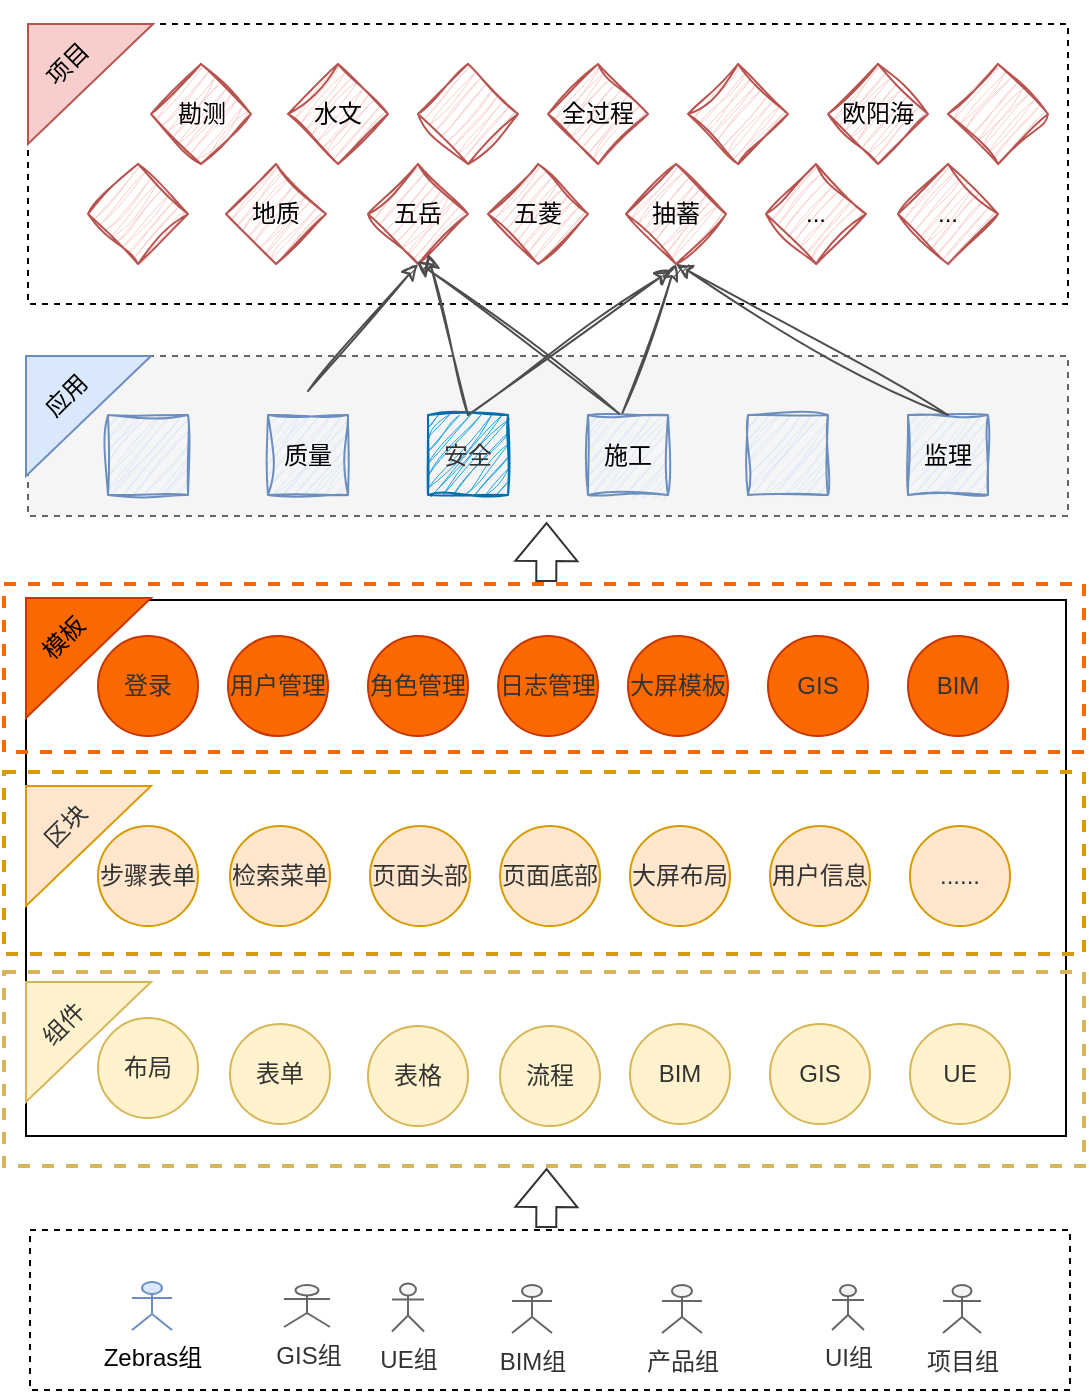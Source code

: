 <mxfile version="23.1.5" type="github">
  <diagram name="第 1 页" id="_P4C-NIC0c6lGI55AIVs">
    <mxGraphModel dx="1254" dy="673" grid="1" gridSize="10" guides="1" tooltips="1" connect="1" arrows="1" fold="1" page="1" pageScale="1" pageWidth="827" pageHeight="1169" math="0" shadow="0">
      <root>
        <mxCell id="0" />
        <mxCell id="1" parent="0" />
        <mxCell id="anlMMiIjX-qQsy4AaUph-20" value="" style="rounded=0;whiteSpace=wrap;html=1;dashed=1;" vertex="1" parent="1">
          <mxGeometry x="121" y="787" width="520" height="80" as="geometry" />
        </mxCell>
        <mxCell id="anlMMiIjX-qQsy4AaUph-12" value="" style="rounded=0;whiteSpace=wrap;html=1;dashed=1;" vertex="1" parent="1">
          <mxGeometry x="120" y="184" width="520" height="140" as="geometry" />
        </mxCell>
        <mxCell id="URCNevdXFKQMGU3Cfvzh-44" value="" style="rounded=0;whiteSpace=wrap;html=1;fontColor=#333333;shadow=0;" parent="1" vertex="1">
          <mxGeometry x="119" y="472" width="520" height="268" as="geometry" />
        </mxCell>
        <mxCell id="URCNevdXFKQMGU3Cfvzh-96" value="" style="rounded=0;whiteSpace=wrap;html=1;dashed=1;fillColor=none;fontColor=#ffffff;strokeColor=#D79B00;strokeWidth=2;shadow=0;" parent="1" vertex="1">
          <mxGeometry x="108" y="558" width="540" height="91" as="geometry" />
        </mxCell>
        <mxCell id="URCNevdXFKQMGU3Cfvzh-95" value="" style="rounded=0;whiteSpace=wrap;html=1;dashed=1;fillColor=none;fontColor=#ffffff;strokeColor=#FA6800;strokeWidth=2;shadow=0;" parent="1" vertex="1">
          <mxGeometry x="108" y="464" width="540" height="84" as="geometry" />
        </mxCell>
        <mxCell id="URCNevdXFKQMGU3Cfvzh-1" value="" style="rounded=0;whiteSpace=wrap;html=1;fillColor=#f5f5f5;fontColor=#333333;strokeColor=#666666;shadow=0;dashed=1;" parent="1" vertex="1">
          <mxGeometry x="120" y="350" width="520" height="80" as="geometry" />
        </mxCell>
        <mxCell id="URCNevdXFKQMGU3Cfvzh-2" value="" style="whiteSpace=wrap;html=1;aspect=fixed;fillColor=#dae8fc;strokeColor=#6c8ebf;shadow=0;sketch=1;curveFitting=1;jiggle=2;" parent="1" vertex="1">
          <mxGeometry x="160" y="379.5" width="40" height="40" as="geometry" />
        </mxCell>
        <mxCell id="URCNevdXFKQMGU3Cfvzh-3" value="质量" style="whiteSpace=wrap;html=1;aspect=fixed;fillColor=#dae8fc;strokeColor=#6c8ebf;shadow=0;sketch=1;curveFitting=1;jiggle=2;" parent="1" vertex="1">
          <mxGeometry x="240" y="379.5" width="40" height="40" as="geometry" />
        </mxCell>
        <mxCell id="URCNevdXFKQMGU3Cfvzh-4" value="&lt;font color=&quot;#333333&quot;&gt;安全&lt;/font&gt;" style="whiteSpace=wrap;html=1;aspect=fixed;fillColor=#1ba1e2;strokeColor=#006EAF;shadow=0;sketch=1;curveFitting=1;jiggle=2;fontColor=#ffffff;" parent="1" vertex="1">
          <mxGeometry x="320" y="379.5" width="40" height="40" as="geometry" />
        </mxCell>
        <mxCell id="URCNevdXFKQMGU3Cfvzh-94" value="" style="rounded=0;whiteSpace=wrap;html=1;dashed=1;fillColor=none;fontColor=#ffffff;strokeColor=#D6B656;strokeWidth=2;shadow=0;" parent="1" vertex="1">
          <mxGeometry x="108" y="658" width="540" height="97" as="geometry" />
        </mxCell>
        <mxCell id="URCNevdXFKQMGU3Cfvzh-5" value="施工" style="whiteSpace=wrap;html=1;aspect=fixed;fillColor=#dae8fc;strokeColor=#6c8ebf;shadow=0;sketch=1;curveFitting=1;jiggle=2;" parent="1" vertex="1">
          <mxGeometry x="400" y="379.5" width="40" height="40" as="geometry" />
        </mxCell>
        <mxCell id="URCNevdXFKQMGU3Cfvzh-6" value="" style="whiteSpace=wrap;html=1;aspect=fixed;fillColor=#dae8fc;strokeColor=#6c8ebf;shadow=0;sketch=1;curveFitting=1;jiggle=2;" parent="1" vertex="1">
          <mxGeometry x="480" y="379.5" width="40" height="40" as="geometry" />
        </mxCell>
        <mxCell id="URCNevdXFKQMGU3Cfvzh-7" value="监理" style="whiteSpace=wrap;html=1;aspect=fixed;fillColor=#dae8fc;strokeColor=#6c8ebf;shadow=0;sketch=1;curveFitting=1;jiggle=2;" parent="1" vertex="1">
          <mxGeometry x="560" y="379.5" width="40" height="40" as="geometry" />
        </mxCell>
        <mxCell id="URCNevdXFKQMGU3Cfvzh-8" value="" style="rhombus;whiteSpace=wrap;html=1;fillColor=#f8cecc;strokeColor=#b85450;shadow=0;sketch=1;curveFitting=1;jiggle=2;" parent="1" vertex="1">
          <mxGeometry x="150" y="254" width="50" height="50" as="geometry" />
        </mxCell>
        <mxCell id="URCNevdXFKQMGU3Cfvzh-9" value="地质" style="rhombus;whiteSpace=wrap;html=1;fillColor=#f8cecc;strokeColor=#b85450;shadow=0;sketch=1;curveFitting=1;jiggle=2;" parent="1" vertex="1">
          <mxGeometry x="219" y="254" width="50" height="50" as="geometry" />
        </mxCell>
        <mxCell id="URCNevdXFKQMGU3Cfvzh-10" value="五岳" style="rhombus;whiteSpace=wrap;html=1;fillColor=#f8cecc;strokeColor=#b85450;shadow=0;sketch=1;curveFitting=1;jiggle=2;" parent="1" vertex="1">
          <mxGeometry x="290" y="254" width="50" height="50" as="geometry" />
        </mxCell>
        <mxCell id="URCNevdXFKQMGU3Cfvzh-11" value="五菱" style="rhombus;whiteSpace=wrap;html=1;fillColor=#f8cecc;strokeColor=#b85450;shadow=0;sketch=1;curveFitting=1;jiggle=2;" parent="1" vertex="1">
          <mxGeometry x="350" y="254" width="50" height="50" as="geometry" />
        </mxCell>
        <mxCell id="URCNevdXFKQMGU3Cfvzh-12" value="抽蓄" style="rhombus;whiteSpace=wrap;html=1;fillColor=#f8cecc;strokeColor=#b85450;shadow=0;sketch=1;curveFitting=1;jiggle=2;" parent="1" vertex="1">
          <mxGeometry x="419" y="254" width="50" height="50" as="geometry" />
        </mxCell>
        <mxCell id="URCNevdXFKQMGU3Cfvzh-13" value="..." style="rhombus;whiteSpace=wrap;html=1;fillColor=#f8cecc;strokeColor=#b85450;shadow=0;sketch=1;curveFitting=1;jiggle=2;" parent="1" vertex="1">
          <mxGeometry x="489" y="254" width="50" height="50" as="geometry" />
        </mxCell>
        <mxCell id="URCNevdXFKQMGU3Cfvzh-14" value="勘测" style="rhombus;whiteSpace=wrap;html=1;fillColor=#f8cecc;strokeColor=#b85450;shadow=0;sketch=1;curveFitting=1;jiggle=2;" parent="1" vertex="1">
          <mxGeometry x="181.5" y="204" width="50" height="50" as="geometry" />
        </mxCell>
        <mxCell id="URCNevdXFKQMGU3Cfvzh-15" value="水文" style="rhombus;whiteSpace=wrap;html=1;fillColor=#f8cecc;strokeColor=#b85450;shadow=0;sketch=1;curveFitting=1;jiggle=2;" parent="1" vertex="1">
          <mxGeometry x="250" y="204" width="50" height="50" as="geometry" />
        </mxCell>
        <mxCell id="URCNevdXFKQMGU3Cfvzh-16" value="" style="rhombus;whiteSpace=wrap;html=1;fillColor=#f8cecc;strokeColor=#b85450;shadow=0;sketch=1;curveFitting=1;jiggle=2;" parent="1" vertex="1">
          <mxGeometry x="315" y="204" width="50" height="50" as="geometry" />
        </mxCell>
        <mxCell id="URCNevdXFKQMGU3Cfvzh-17" value="全过程" style="rhombus;whiteSpace=wrap;html=1;fillColor=#f8cecc;strokeColor=#b85450;shadow=0;sketch=1;curveFitting=1;jiggle=2;" parent="1" vertex="1">
          <mxGeometry x="380" y="204" width="50" height="50" as="geometry" />
        </mxCell>
        <mxCell id="URCNevdXFKQMGU3Cfvzh-18" value="" style="rhombus;whiteSpace=wrap;html=1;fillColor=#f8cecc;strokeColor=#b85450;shadow=0;sketch=1;curveFitting=1;jiggle=2;" parent="1" vertex="1">
          <mxGeometry x="450" y="204" width="50" height="50" as="geometry" />
        </mxCell>
        <mxCell id="URCNevdXFKQMGU3Cfvzh-19" value="欧阳海" style="rhombus;whiteSpace=wrap;html=1;fillColor=#f8cecc;strokeColor=#b85450;shadow=0;sketch=1;curveFitting=1;jiggle=2;" parent="1" vertex="1">
          <mxGeometry x="520" y="204" width="50" height="50" as="geometry" />
        </mxCell>
        <mxCell id="URCNevdXFKQMGU3Cfvzh-20" value="" style="endArrow=classic;html=1;rounded=0;exitX=0.5;exitY=0;exitDx=0;exitDy=0;strokeColor=#4D4D4D;shadow=0;sketch=1;curveFitting=1;jiggle=2;" parent="1" source="URCNevdXFKQMGU3Cfvzh-4" target="URCNevdXFKQMGU3Cfvzh-10" edge="1">
          <mxGeometry width="50" height="50" relative="1" as="geometry">
            <mxPoint x="382" y="334" as="sourcePoint" />
            <mxPoint x="432" y="284" as="targetPoint" />
          </mxGeometry>
        </mxCell>
        <mxCell id="URCNevdXFKQMGU3Cfvzh-21" value="" style="endArrow=classic;html=1;rounded=0;exitX=0.5;exitY=0;exitDx=0;exitDy=0;strokeColor=#4D4D4D;shadow=0;sketch=1;curveFitting=1;jiggle=2;entryX=0.453;entryY=1.054;entryDx=0;entryDy=0;entryPerimeter=0;" parent="1" source="URCNevdXFKQMGU3Cfvzh-4" edge="1" target="URCNevdXFKQMGU3Cfvzh-12">
          <mxGeometry width="50" height="50" relative="1" as="geometry">
            <mxPoint x="417.5" y="367.5" as="sourcePoint" />
            <mxPoint x="413.5" y="288.5" as="targetPoint" />
          </mxGeometry>
        </mxCell>
        <mxCell id="URCNevdXFKQMGU3Cfvzh-22" value="" style="endArrow=classic;html=1;rounded=0;exitX=0.431;exitY=-0.027;exitDx=0;exitDy=0;strokeColor=#4D4D4D;shadow=0;sketch=1;curveFitting=1;jiggle=2;exitPerimeter=0;entryX=0.5;entryY=1;entryDx=0;entryDy=0;" parent="1" edge="1" target="URCNevdXFKQMGU3Cfvzh-12" source="URCNevdXFKQMGU3Cfvzh-5">
          <mxGeometry width="50" height="50" relative="1" as="geometry">
            <mxPoint x="418.44" y="367.5" as="sourcePoint" />
            <mxPoint x="440" y="300.24" as="targetPoint" />
          </mxGeometry>
        </mxCell>
        <mxCell id="URCNevdXFKQMGU3Cfvzh-23" value="" style="endArrow=classic;html=1;rounded=0;exitX=0.5;exitY=0;exitDx=0;exitDy=0;strokeColor=#4D4D4D;shadow=0;sketch=1;curveFitting=1;jiggle=2;entryX=0.5;entryY=1;entryDx=0;entryDy=0;" parent="1" edge="1" target="URCNevdXFKQMGU3Cfvzh-12" source="URCNevdXFKQMGU3Cfvzh-7">
          <mxGeometry width="50" height="50" relative="1" as="geometry">
            <mxPoint x="573.25" y="369.5" as="sourcePoint" />
            <mxPoint x="405" y="290" as="targetPoint" />
          </mxGeometry>
        </mxCell>
        <mxCell id="URCNevdXFKQMGU3Cfvzh-24" value="" style="endArrow=classic;html=1;rounded=0;exitX=0.5;exitY=0;exitDx=0;exitDy=0;strokeColor=#4D4D4D;shadow=0;sketch=1;curveFitting=1;jiggle=2;entryX=0.5;entryY=1;entryDx=0;entryDy=0;" parent="1" target="URCNevdXFKQMGU3Cfvzh-10" edge="1">
          <mxGeometry width="50" height="50" relative="1" as="geometry">
            <mxPoint x="260" y="367.5" as="sourcePoint" />
            <mxPoint x="256" y="288.5" as="targetPoint" />
          </mxGeometry>
        </mxCell>
        <mxCell id="URCNevdXFKQMGU3Cfvzh-25" value="" style="endArrow=classic;html=1;rounded=0;exitX=0.39;exitY=-0.017;exitDx=0;exitDy=0;strokeColor=#4D4D4D;shadow=0;sketch=1;curveFitting=1;jiggle=2;entryX=0.488;entryY=0.972;entryDx=0;entryDy=0;entryPerimeter=0;exitPerimeter=0;" parent="1" source="URCNevdXFKQMGU3Cfvzh-5" target="URCNevdXFKQMGU3Cfvzh-10" edge="1">
          <mxGeometry width="50" height="50" relative="1" as="geometry">
            <mxPoint x="426.5" y="377.5" as="sourcePoint" />
            <mxPoint x="330" y="290" as="targetPoint" />
          </mxGeometry>
        </mxCell>
        <mxCell id="URCNevdXFKQMGU3Cfvzh-73" value="登录" style="ellipse;whiteSpace=wrap;html=1;aspect=fixed;fillColor=#fa6800;strokeColor=#C73500;fontColor=#333333;shadow=0;" parent="1" vertex="1">
          <mxGeometry x="155" y="490" width="50" height="50" as="geometry" />
        </mxCell>
        <mxCell id="URCNevdXFKQMGU3Cfvzh-74" value="用户管理" style="ellipse;whiteSpace=wrap;html=1;aspect=fixed;fillColor=#fa6800;strokeColor=#C73500;fontColor=#333333;shadow=0;" parent="1" vertex="1">
          <mxGeometry x="220" y="490" width="50" height="50" as="geometry" />
        </mxCell>
        <mxCell id="URCNevdXFKQMGU3Cfvzh-75" value="角色管理" style="ellipse;whiteSpace=wrap;html=1;aspect=fixed;fillColor=#fa6800;strokeColor=#C73500;fontColor=#333333;shadow=0;" parent="1" vertex="1">
          <mxGeometry x="290" y="490" width="50" height="50" as="geometry" />
        </mxCell>
        <mxCell id="URCNevdXFKQMGU3Cfvzh-76" value="日志管理" style="ellipse;whiteSpace=wrap;html=1;aspect=fixed;fillColor=#fa6800;strokeColor=#C73500;fontColor=#333333;shadow=0;" parent="1" vertex="1">
          <mxGeometry x="355" y="490" width="50" height="50" as="geometry" />
        </mxCell>
        <mxCell id="URCNevdXFKQMGU3Cfvzh-77" value="大屏模板" style="ellipse;whiteSpace=wrap;html=1;aspect=fixed;fillColor=#fa6800;strokeColor=#C73500;fontColor=#333333;shadow=0;" parent="1" vertex="1">
          <mxGeometry x="420" y="490" width="50" height="50" as="geometry" />
        </mxCell>
        <mxCell id="URCNevdXFKQMGU3Cfvzh-78" value="GIS" style="ellipse;whiteSpace=wrap;html=1;aspect=fixed;fillColor=#fa6800;strokeColor=#C73500;fontColor=#333333;shadow=0;" parent="1" vertex="1">
          <mxGeometry x="490" y="490" width="50" height="50" as="geometry" />
        </mxCell>
        <mxCell id="URCNevdXFKQMGU3Cfvzh-79" value="BIM" style="ellipse;whiteSpace=wrap;html=1;aspect=fixed;fillColor=#fa6800;strokeColor=#C73500;fontColor=#333333;shadow=0;" parent="1" vertex="1">
          <mxGeometry x="560" y="490" width="50" height="50" as="geometry" />
        </mxCell>
        <mxCell id="URCNevdXFKQMGU3Cfvzh-80" value="步骤表单" style="ellipse;whiteSpace=wrap;html=1;aspect=fixed;fillColor=#ffe6cc;strokeColor=#d79b00;fontColor=#333333;shadow=0;" parent="1" vertex="1">
          <mxGeometry x="155" y="585" width="50" height="50" as="geometry" />
        </mxCell>
        <mxCell id="URCNevdXFKQMGU3Cfvzh-81" value="检索菜单" style="ellipse;whiteSpace=wrap;html=1;aspect=fixed;fillColor=#ffe6cc;strokeColor=#d79b00;fontColor=#333333;shadow=0;" parent="1" vertex="1">
          <mxGeometry x="221" y="585" width="50" height="50" as="geometry" />
        </mxCell>
        <mxCell id="URCNevdXFKQMGU3Cfvzh-82" value="页面头部" style="ellipse;whiteSpace=wrap;html=1;aspect=fixed;fillColor=#ffe6cc;strokeColor=#d79b00;fontColor=#333333;shadow=0;" parent="1" vertex="1">
          <mxGeometry x="291" y="585" width="50" height="50" as="geometry" />
        </mxCell>
        <mxCell id="URCNevdXFKQMGU3Cfvzh-83" value="页面底部" style="ellipse;whiteSpace=wrap;html=1;aspect=fixed;fillColor=#ffe6cc;strokeColor=#d79b00;fontColor=#333333;shadow=0;" parent="1" vertex="1">
          <mxGeometry x="356" y="585" width="50" height="50" as="geometry" />
        </mxCell>
        <mxCell id="URCNevdXFKQMGU3Cfvzh-84" value="大屏布局" style="ellipse;whiteSpace=wrap;html=1;aspect=fixed;fillColor=#ffe6cc;strokeColor=#d79b00;fontColor=#333333;shadow=0;" parent="1" vertex="1">
          <mxGeometry x="421" y="585" width="50" height="50" as="geometry" />
        </mxCell>
        <mxCell id="URCNevdXFKQMGU3Cfvzh-85" value="用户信息" style="ellipse;whiteSpace=wrap;html=1;aspect=fixed;fillColor=#ffe6cc;strokeColor=#d79b00;fontColor=#333333;shadow=0;" parent="1" vertex="1">
          <mxGeometry x="491" y="585" width="50" height="50" as="geometry" />
        </mxCell>
        <mxCell id="URCNevdXFKQMGU3Cfvzh-86" value="......" style="ellipse;whiteSpace=wrap;html=1;aspect=fixed;fillColor=#ffe6cc;strokeColor=#d79b00;fontColor=#333333;shadow=0;" parent="1" vertex="1">
          <mxGeometry x="561" y="585" width="50" height="50" as="geometry" />
        </mxCell>
        <mxCell id="URCNevdXFKQMGU3Cfvzh-87" value="布局" style="ellipse;whiteSpace=wrap;html=1;aspect=fixed;fillColor=#fff2cc;strokeColor=#d6b656;fontColor=#333333;shadow=0;" parent="1" vertex="1">
          <mxGeometry x="155" y="681" width="50" height="50" as="geometry" />
        </mxCell>
        <mxCell id="URCNevdXFKQMGU3Cfvzh-88" value="表单" style="ellipse;whiteSpace=wrap;html=1;aspect=fixed;fillColor=#fff2cc;strokeColor=#d6b656;fontColor=#333333;shadow=0;" parent="1" vertex="1">
          <mxGeometry x="221" y="684" width="50" height="50" as="geometry" />
        </mxCell>
        <mxCell id="URCNevdXFKQMGU3Cfvzh-89" value="表格" style="ellipse;whiteSpace=wrap;html=1;aspect=fixed;fillColor=#fff2cc;strokeColor=#d6b656;fontColor=#333333;shadow=0;" parent="1" vertex="1">
          <mxGeometry x="290" y="685" width="50" height="50" as="geometry" />
        </mxCell>
        <mxCell id="URCNevdXFKQMGU3Cfvzh-90" value="流程" style="ellipse;whiteSpace=wrap;html=1;aspect=fixed;fillColor=#fff2cc;strokeColor=#d6b656;fontColor=#333333;shadow=0;" parent="1" vertex="1">
          <mxGeometry x="356" y="685" width="50" height="50" as="geometry" />
        </mxCell>
        <mxCell id="URCNevdXFKQMGU3Cfvzh-91" value="BIM" style="ellipse;whiteSpace=wrap;html=1;aspect=fixed;fillColor=#fff2cc;strokeColor=#d6b656;fontColor=#333333;shadow=0;" parent="1" vertex="1">
          <mxGeometry x="421" y="684" width="50" height="50" as="geometry" />
        </mxCell>
        <mxCell id="URCNevdXFKQMGU3Cfvzh-92" value="GIS" style="ellipse;whiteSpace=wrap;html=1;aspect=fixed;fillColor=#fff2cc;strokeColor=#d6b656;fontColor=#333333;shadow=0;" parent="1" vertex="1">
          <mxGeometry x="491" y="684" width="50" height="50" as="geometry" />
        </mxCell>
        <mxCell id="URCNevdXFKQMGU3Cfvzh-93" value="UE" style="ellipse;whiteSpace=wrap;html=1;aspect=fixed;fillColor=#fff2cc;strokeColor=#d6b656;fontColor=#333333;shadow=0;" parent="1" vertex="1">
          <mxGeometry x="561" y="684" width="50" height="50" as="geometry" />
        </mxCell>
        <mxCell id="URCNevdXFKQMGU3Cfvzh-98" value="" style="shape=flexArrow;endArrow=classic;html=1;rounded=0;entryX=0.483;entryY=1.038;entryDx=0;entryDy=0;entryPerimeter=0;strokeColor=#333333;" parent="1" edge="1">
          <mxGeometry width="50" height="50" relative="1" as="geometry">
            <mxPoint x="379.13" y="463" as="sourcePoint" />
            <mxPoint x="379.29" y="433" as="targetPoint" />
          </mxGeometry>
        </mxCell>
        <mxCell id="URCNevdXFKQMGU3Cfvzh-101" value="" style="rhombus;whiteSpace=wrap;html=1;fillColor=#f8cecc;strokeColor=#b85450;shadow=0;sketch=1;curveFitting=1;jiggle=2;" parent="1" vertex="1">
          <mxGeometry x="580" y="204" width="50" height="50" as="geometry" />
        </mxCell>
        <mxCell id="URCNevdXFKQMGU3Cfvzh-103" value="GIS组" style="shape=umlActor;verticalLabelPosition=bottom;verticalAlign=top;html=1;outlineConnect=0;fillColor=#f5f5f5;strokeColor=#666666;fontColor=#333333;shadow=0;" parent="1" vertex="1">
          <mxGeometry x="248" y="814.5" width="23" height="21" as="geometry" />
        </mxCell>
        <mxCell id="URCNevdXFKQMGU3Cfvzh-110" value="" style="verticalLabelPosition=bottom;verticalAlign=top;html=1;shape=mxgraph.basic.orthogonal_triangle;direction=south;rotation=0;fillColor=#fa6800;fontColor=#333333;strokeColor=#C73500;shadow=0;" parent="1" vertex="1">
          <mxGeometry x="119" y="471" width="62.5" height="60" as="geometry" />
        </mxCell>
        <mxCell id="URCNevdXFKQMGU3Cfvzh-112" value="" style="verticalLabelPosition=bottom;verticalAlign=top;html=1;shape=mxgraph.basic.orthogonal_triangle;direction=south;rotation=0;fillColor=#ffe6cc;strokeColor=#d79b00;fontColor=#333333;shadow=0;" parent="1" vertex="1">
          <mxGeometry x="119" y="565" width="62.5" height="60" as="geometry" />
        </mxCell>
        <mxCell id="URCNevdXFKQMGU3Cfvzh-113" value="" style="verticalLabelPosition=bottom;verticalAlign=top;html=1;shape=mxgraph.basic.orthogonal_triangle;direction=south;rotation=0;fillColor=#fff2cc;strokeColor=#d6b656;fontColor=#333333;shadow=0;" parent="1" vertex="1">
          <mxGeometry x="119" y="663" width="62.5" height="60" as="geometry" />
        </mxCell>
        <mxCell id="URCNevdXFKQMGU3Cfvzh-114" value="模板" style="text;html=1;align=center;verticalAlign=middle;whiteSpace=wrap;rounded=0;rotation=-45;shadow=0;" parent="1" vertex="1">
          <mxGeometry x="108" y="476" width="60" height="30" as="geometry" />
        </mxCell>
        <mxCell id="URCNevdXFKQMGU3Cfvzh-115" value="区块" style="text;html=1;align=center;verticalAlign=middle;whiteSpace=wrap;rounded=0;rotation=-45;fontColor=#333333;shadow=0;" parent="1" vertex="1">
          <mxGeometry x="109" y="570" width="60" height="30" as="geometry" />
        </mxCell>
        <mxCell id="URCNevdXFKQMGU3Cfvzh-116" value="组件" style="text;html=1;align=center;verticalAlign=middle;whiteSpace=wrap;rounded=0;rotation=-45;fontColor=#333333;shadow=0;" parent="1" vertex="1">
          <mxGeometry x="108" y="669" width="60" height="30" as="geometry" />
        </mxCell>
        <mxCell id="URCNevdXFKQMGU3Cfvzh-117" value="BIM组" style="shape=umlActor;verticalLabelPosition=bottom;verticalAlign=top;html=1;outlineConnect=0;fillColor=#f5f5f5;strokeColor=#666666;fontColor=#333333;shadow=0;" parent="1" vertex="1">
          <mxGeometry x="362" y="814.5" width="20" height="24" as="geometry" />
        </mxCell>
        <mxCell id="URCNevdXFKQMGU3Cfvzh-118" value="Zebras组" style="shape=umlActor;verticalLabelPosition=bottom;verticalAlign=top;html=1;outlineConnect=0;fillColor=#dae8fc;strokeColor=#6c8ebf;shadow=0;" parent="1" vertex="1">
          <mxGeometry x="172" y="813" width="20" height="24" as="geometry" />
        </mxCell>
        <mxCell id="anlMMiIjX-qQsy4AaUph-1" value="..." style="rhombus;whiteSpace=wrap;html=1;fillColor=#f8cecc;strokeColor=#b85450;shadow=0;sketch=1;curveFitting=1;jiggle=2;" vertex="1" parent="1">
          <mxGeometry x="555" y="254" width="50" height="50" as="geometry" />
        </mxCell>
        <mxCell id="anlMMiIjX-qQsy4AaUph-4" value="UE组" style="shape=umlActor;verticalLabelPosition=bottom;verticalAlign=top;html=1;outlineConnect=0;fillColor=#f5f5f5;strokeColor=#666666;fontColor=#333333;shadow=0;" vertex="1" parent="1">
          <mxGeometry x="302" y="813.75" width="16" height="24" as="geometry" />
        </mxCell>
        <mxCell id="anlMMiIjX-qQsy4AaUph-5" value="产品组" style="shape=umlActor;verticalLabelPosition=bottom;verticalAlign=top;html=1;outlineConnect=0;fillColor=#f5f5f5;strokeColor=#666666;fontColor=#333333;shadow=0;" vertex="1" parent="1">
          <mxGeometry x="437" y="814.5" width="20" height="24" as="geometry" />
        </mxCell>
        <mxCell id="anlMMiIjX-qQsy4AaUph-6" value="UI组" style="shape=umlActor;verticalLabelPosition=bottom;verticalAlign=top;html=1;outlineConnect=0;fillColor=#f5f5f5;strokeColor=#666666;fontColor=#333333;shadow=0;" vertex="1" parent="1">
          <mxGeometry x="522" y="814.5" width="16" height="22.5" as="geometry" />
        </mxCell>
        <mxCell id="anlMMiIjX-qQsy4AaUph-9" value="项目组" style="shape=umlActor;verticalLabelPosition=bottom;verticalAlign=top;html=1;outlineConnect=0;fillColor=#f5f5f5;strokeColor=#666666;fontColor=#333333;shadow=0;" vertex="1" parent="1">
          <mxGeometry x="577.5" y="814.5" width="19" height="24" as="geometry" />
        </mxCell>
        <mxCell id="anlMMiIjX-qQsy4AaUph-13" value="" style="verticalLabelPosition=bottom;verticalAlign=top;html=1;shape=mxgraph.basic.orthogonal_triangle;direction=south;rotation=0;fillColor=#dae8fc;strokeColor=#6c8ebf;shadow=0;" vertex="1" parent="1">
          <mxGeometry x="119" y="350" width="62.5" height="60" as="geometry" />
        </mxCell>
        <mxCell id="anlMMiIjX-qQsy4AaUph-14" value="" style="verticalLabelPosition=bottom;verticalAlign=top;html=1;shape=mxgraph.basic.orthogonal_triangle;direction=south;rotation=0;fillColor=#f8cecc;strokeColor=#b85450;shadow=0;" vertex="1" parent="1">
          <mxGeometry x="120" y="184" width="62.5" height="60" as="geometry" />
        </mxCell>
        <mxCell id="anlMMiIjX-qQsy4AaUph-15" value="应用" style="text;html=1;align=center;verticalAlign=middle;whiteSpace=wrap;rounded=0;rotation=-45;shadow=0;" vertex="1" parent="1">
          <mxGeometry x="109" y="354.5" width="60" height="30" as="geometry" />
        </mxCell>
        <mxCell id="anlMMiIjX-qQsy4AaUph-16" value="项目" style="text;html=1;align=center;verticalAlign=middle;whiteSpace=wrap;rounded=0;rotation=-45;shadow=0;" vertex="1" parent="1">
          <mxGeometry x="110" y="189" width="60" height="30" as="geometry" />
        </mxCell>
        <mxCell id="anlMMiIjX-qQsy4AaUph-25" value="" style="shape=flexArrow;endArrow=classic;html=1;rounded=0;entryX=0.483;entryY=1.038;entryDx=0;entryDy=0;entryPerimeter=0;strokeColor=#333333;" edge="1" parent="1">
          <mxGeometry width="50" height="50" relative="1" as="geometry">
            <mxPoint x="379.13" y="786" as="sourcePoint" />
            <mxPoint x="379.29" y="756" as="targetPoint" />
          </mxGeometry>
        </mxCell>
      </root>
    </mxGraphModel>
  </diagram>
</mxfile>
